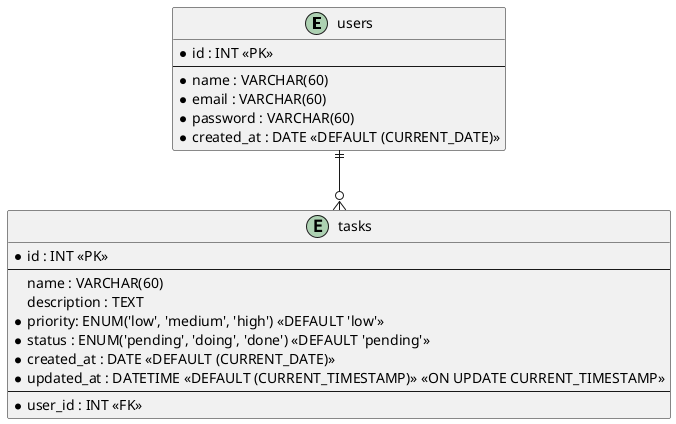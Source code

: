 @startuml task-manager-erd

entity "users" as e01 {
  *id : INT <<PK>>
  --
  *name : VARCHAR(60)
  *email : VARCHAR(60)
  *password : VARCHAR(60)
  *created_at : DATE <<DEFAULT (CURRENT_DATE)>>
}

entity "tasks" as e02 {
  *id : INT <<PK>>
  --
  name : VARCHAR(60)
  description : TEXT
  *priority: ENUM('low', 'medium', 'high') <<DEFAULT 'low'>>
  *status : ENUM('pending', 'doing', 'done') <<DEFAULT 'pending'>>
  *created_at : DATE <<DEFAULT (CURRENT_DATE)>>
  *updated_at : DATETIME <<DEFAULT (CURRENT_TIMESTAMP)>> <<ON UPDATE CURRENT_TIMESTAMP>>
  --
  *user_id : INT <<FK>>
}

e01 ||--o{ e02

@enduml